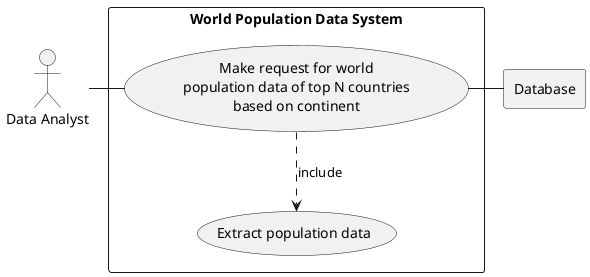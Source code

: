 @startuml

actor DA as "Data Analyst"

rectangle Database

rectangle "World Population Data System" {
    usecase UC1 as "Make request for world
    population data of top N countries
    based on continent"

    usecase UCa as "Extract population data"

    DA - UC1
    UC1 ..> UCa : include
    UC1 - Database
}

@enduml